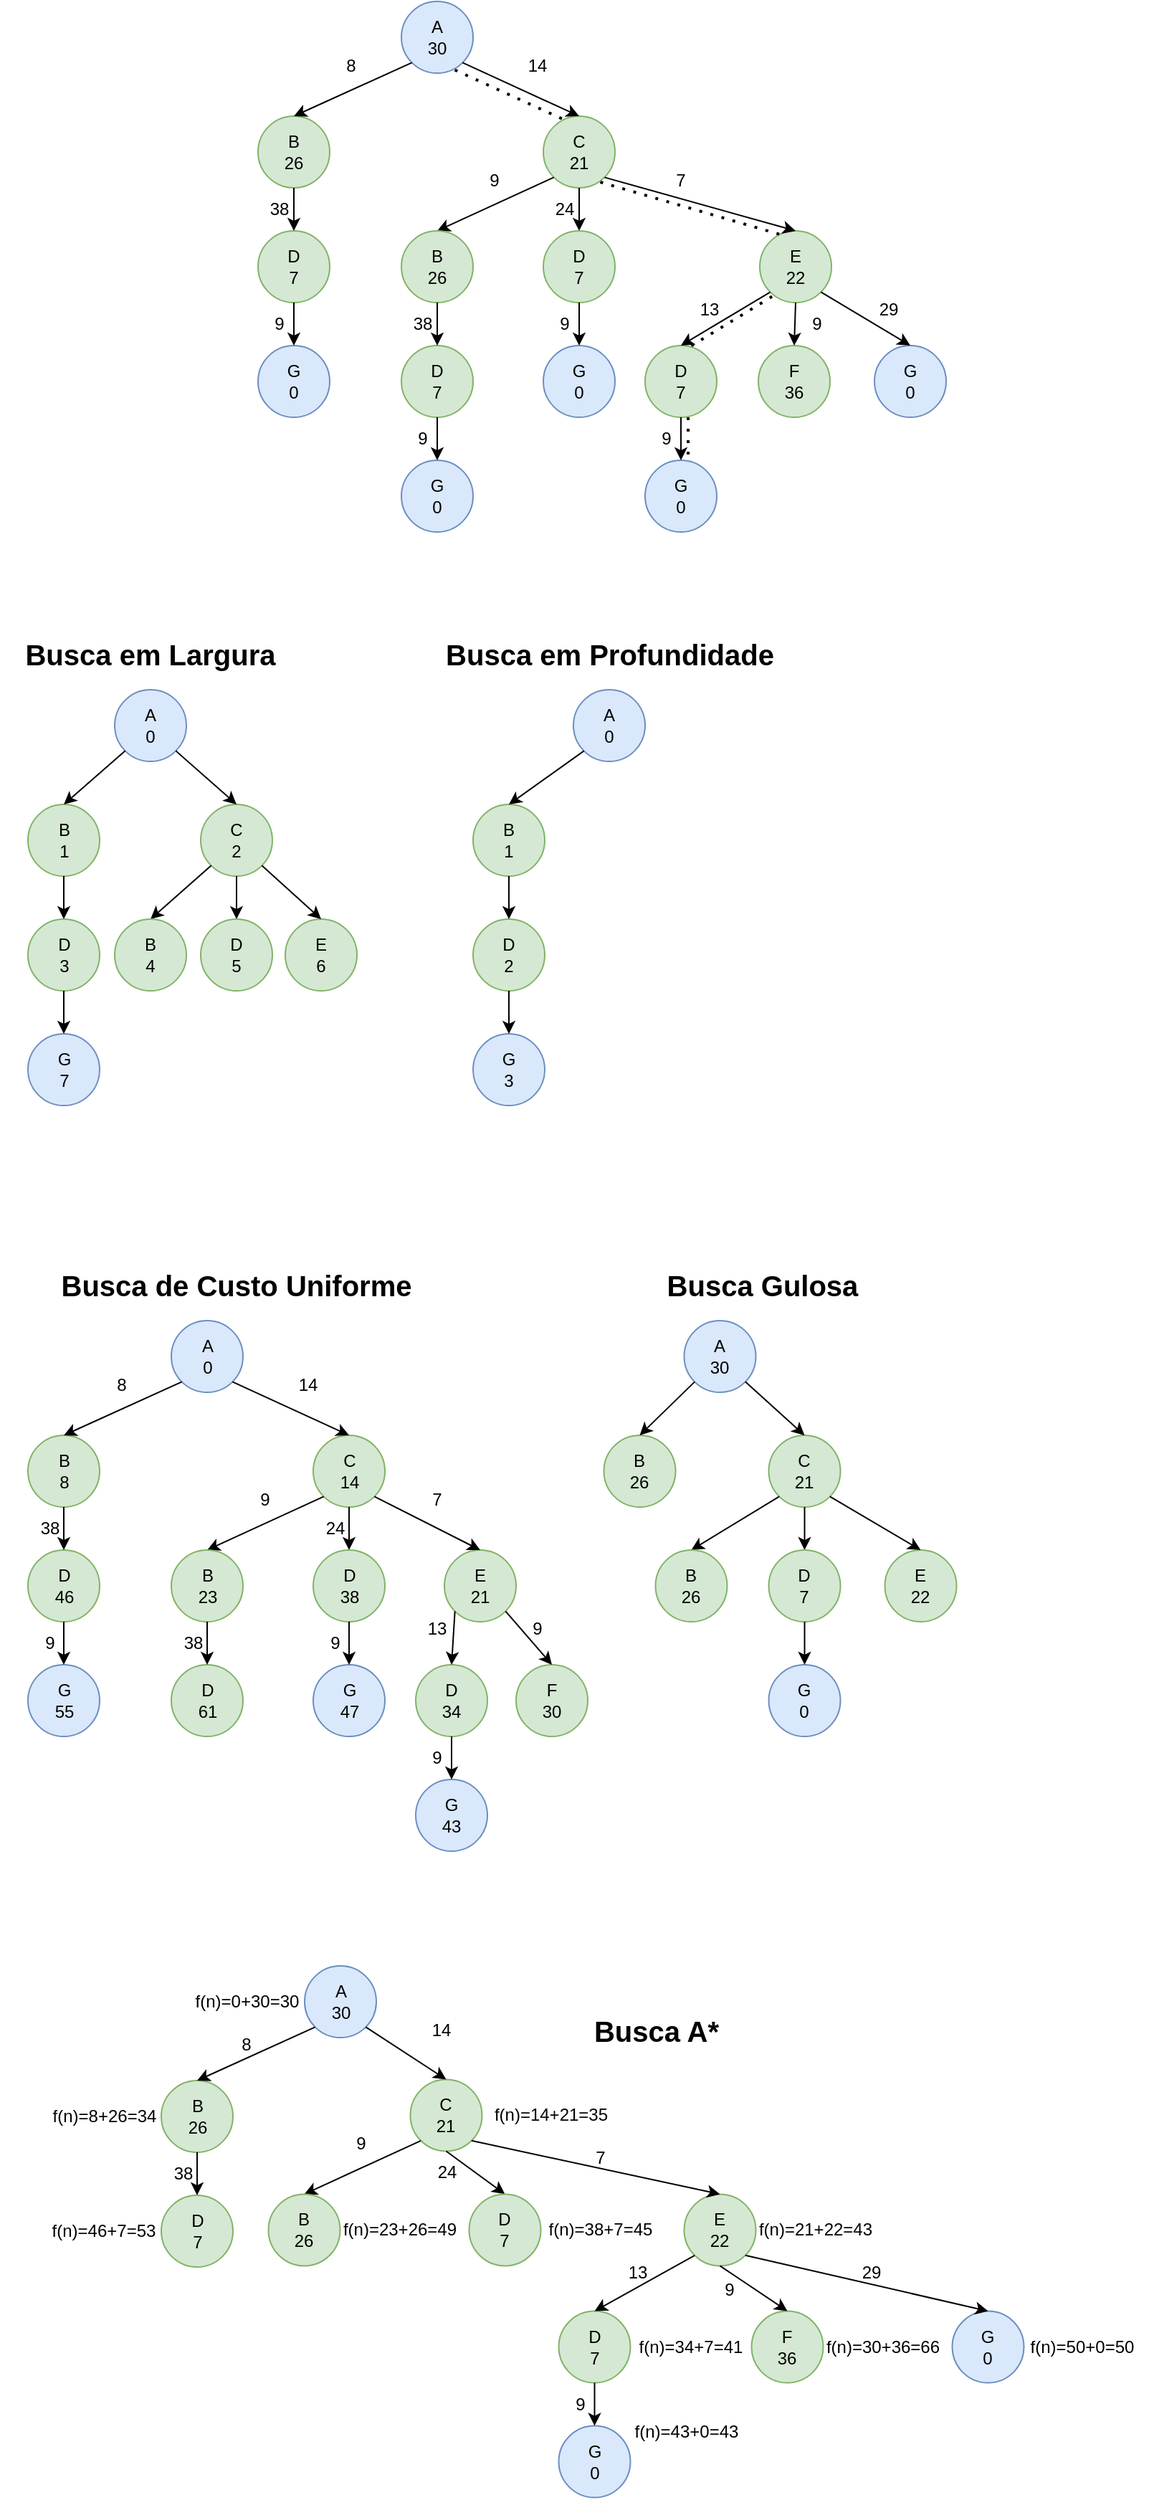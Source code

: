 <mxfile version="20.5.1" type="device"><diagram id="sVC5boEuWnHhAzm6G77p" name="Página-1"><mxGraphModel dx="1185" dy="588" grid="1" gridSize="10" guides="1" tooltips="1" connect="1" arrows="1" fold="1" page="1" pageScale="1" pageWidth="827" pageHeight="1169" math="0" shadow="0"><root><mxCell id="0"/><mxCell id="1" parent="0"/><mxCell id="6ILcz_dB1D07JWxnfTKn-3" value="D&lt;br&gt;7" style="ellipse;whiteSpace=wrap;html=1;aspect=fixed;fillColor=#d5e8d4;strokeColor=#82b366;" vertex="1" parent="1"><mxGeometry x="460" y="320" width="50" height="50" as="geometry"/></mxCell><mxCell id="F0cA1N7SRvXqCzVZpDIm-1" value="A&lt;br&gt;30" style="ellipse;whiteSpace=wrap;html=1;aspect=fixed;fillColor=#dae8fc;strokeColor=#6c8ebf;" parent="1" vertex="1"><mxGeometry x="290" y="80" width="50" height="50" as="geometry"/></mxCell><mxCell id="F0cA1N7SRvXqCzVZpDIm-2" value="B&lt;br&gt;26" style="ellipse;whiteSpace=wrap;html=1;aspect=fixed;fillColor=#d5e8d4;strokeColor=#82b366;" parent="1" vertex="1"><mxGeometry x="190" y="160" width="50" height="50" as="geometry"/></mxCell><mxCell id="F0cA1N7SRvXqCzVZpDIm-3" value="C&lt;br&gt;21" style="ellipse;whiteSpace=wrap;html=1;aspect=fixed;fillColor=#d5e8d4;strokeColor=#82b366;" parent="1" vertex="1"><mxGeometry x="389" y="160" width="50" height="50" as="geometry"/></mxCell><mxCell id="F0cA1N7SRvXqCzVZpDIm-4" value="D&lt;br&gt;7" style="ellipse;whiteSpace=wrap;html=1;aspect=fixed;fillColor=#d5e8d4;strokeColor=#82b366;" parent="1" vertex="1"><mxGeometry x="190" y="240" width="50" height="50" as="geometry"/></mxCell><mxCell id="F0cA1N7SRvXqCzVZpDIm-5" value="E&lt;br&gt;22" style="ellipse;whiteSpace=wrap;html=1;aspect=fixed;fillColor=#d5e8d4;strokeColor=#82b366;" parent="1" vertex="1"><mxGeometry x="540" y="240" width="50" height="50" as="geometry"/></mxCell><mxCell id="F0cA1N7SRvXqCzVZpDIm-7" value="G&lt;br&gt;0" style="ellipse;whiteSpace=wrap;html=1;aspect=fixed;fillColor=#dae8fc;strokeColor=#6c8ebf;" parent="1" vertex="1"><mxGeometry x="190" y="320" width="50" height="50" as="geometry"/></mxCell><mxCell id="F0cA1N7SRvXqCzVZpDIm-18" value="" style="endArrow=classic;html=1;rounded=0;exitX=0;exitY=1;exitDx=0;exitDy=0;entryX=0.5;entryY=0;entryDx=0;entryDy=0;" parent="1" source="F0cA1N7SRvXqCzVZpDIm-1" target="F0cA1N7SRvXqCzVZpDIm-2" edge="1"><mxGeometry width="50" height="50" relative="1" as="geometry"><mxPoint x="420" y="190" as="sourcePoint"/><mxPoint x="470" y="140" as="targetPoint"/></mxGeometry></mxCell><mxCell id="F0cA1N7SRvXqCzVZpDIm-19" value="" style="endArrow=classic;html=1;rounded=0;exitX=0.5;exitY=1;exitDx=0;exitDy=0;entryX=0.5;entryY=0;entryDx=0;entryDy=0;" parent="1" source="F0cA1N7SRvXqCzVZpDIm-2" target="F0cA1N7SRvXqCzVZpDIm-4" edge="1"><mxGeometry width="50" height="50" relative="1" as="geometry"><mxPoint x="307.322" y="132.678" as="sourcePoint"/><mxPoint x="225" y="170" as="targetPoint"/></mxGeometry></mxCell><mxCell id="F0cA1N7SRvXqCzVZpDIm-20" value="" style="endArrow=classic;html=1;rounded=0;exitX=0.5;exitY=1;exitDx=0;exitDy=0;entryX=0.5;entryY=0;entryDx=0;entryDy=0;" parent="1" source="F0cA1N7SRvXqCzVZpDIm-4" target="F0cA1N7SRvXqCzVZpDIm-7" edge="1"><mxGeometry width="50" height="50" relative="1" as="geometry"><mxPoint x="317.322" y="142.678" as="sourcePoint"/><mxPoint x="235" y="180" as="targetPoint"/></mxGeometry></mxCell><mxCell id="F0cA1N7SRvXqCzVZpDIm-21" value="" style="endArrow=classic;html=1;rounded=0;exitX=1;exitY=1;exitDx=0;exitDy=0;entryX=0.5;entryY=0;entryDx=0;entryDy=0;" parent="1" source="F0cA1N7SRvXqCzVZpDIm-1" target="F0cA1N7SRvXqCzVZpDIm-3" edge="1"><mxGeometry width="50" height="50" relative="1" as="geometry"><mxPoint x="327.322" y="152.678" as="sourcePoint"/><mxPoint x="245" y="190" as="targetPoint"/></mxGeometry></mxCell><mxCell id="F0cA1N7SRvXqCzVZpDIm-22" value="" style="endArrow=classic;html=1;rounded=0;exitX=0;exitY=1;exitDx=0;exitDy=0;entryX=0.5;entryY=0;entryDx=0;entryDy=0;" parent="1" source="F0cA1N7SRvXqCzVZpDIm-3" target="F0cA1N7SRvXqCzVZpDIm-35" edge="1"><mxGeometry width="50" height="50" relative="1" as="geometry"><mxPoint x="337.322" y="162.678" as="sourcePoint"/><mxPoint x="310" y="200" as="targetPoint"/></mxGeometry></mxCell><mxCell id="F0cA1N7SRvXqCzVZpDIm-23" value="" style="endArrow=classic;html=1;rounded=0;exitX=1;exitY=1;exitDx=0;exitDy=0;entryX=0.5;entryY=0;entryDx=0;entryDy=0;" parent="1" source="F0cA1N7SRvXqCzVZpDIm-3" target="F0cA1N7SRvXqCzVZpDIm-5" edge="1"><mxGeometry width="50" height="50" relative="1" as="geometry"><mxPoint x="347.322" y="172.678" as="sourcePoint"/><mxPoint x="265" y="210" as="targetPoint"/></mxGeometry></mxCell><mxCell id="F0cA1N7SRvXqCzVZpDIm-24" value="" style="endArrow=classic;html=1;rounded=0;exitX=0.5;exitY=1;exitDx=0;exitDy=0;entryX=0.5;entryY=0;entryDx=0;entryDy=0;" parent="1" source="F0cA1N7SRvXqCzVZpDIm-3" target="F0cA1N7SRvXqCzVZpDIm-51" edge="1"><mxGeometry width="50" height="50" relative="1" as="geometry"><mxPoint x="357.322" y="182.678" as="sourcePoint"/><mxPoint x="450" y="240" as="targetPoint"/></mxGeometry></mxCell><mxCell id="F0cA1N7SRvXqCzVZpDIm-30" value="8" style="text;html=1;strokeColor=none;fillColor=none;align=center;verticalAlign=middle;whiteSpace=wrap;rounded=0;" parent="1" vertex="1"><mxGeometry x="240" y="110" width="30" height="30" as="geometry"/></mxCell><mxCell id="F0cA1N7SRvXqCzVZpDIm-32" value="14" style="text;html=1;strokeColor=none;fillColor=none;align=center;verticalAlign=middle;whiteSpace=wrap;rounded=0;" parent="1" vertex="1"><mxGeometry x="370" y="110" width="30" height="30" as="geometry"/></mxCell><mxCell id="F0cA1N7SRvXqCzVZpDIm-33" value="38" style="text;html=1;strokeColor=none;fillColor=none;align=center;verticalAlign=middle;whiteSpace=wrap;rounded=0;" parent="1" vertex="1"><mxGeometry x="190" y="210" width="30" height="30" as="geometry"/></mxCell><mxCell id="F0cA1N7SRvXqCzVZpDIm-34" value="9" style="text;html=1;strokeColor=none;fillColor=none;align=center;verticalAlign=middle;whiteSpace=wrap;rounded=0;" parent="1" vertex="1"><mxGeometry x="190" y="290" width="30" height="30" as="geometry"/></mxCell><mxCell id="F0cA1N7SRvXqCzVZpDIm-35" value="B&lt;br&gt;26" style="ellipse;whiteSpace=wrap;html=1;aspect=fixed;fillColor=#d5e8d4;strokeColor=#82b366;" parent="1" vertex="1"><mxGeometry x="290" y="240" width="50" height="50" as="geometry"/></mxCell><mxCell id="F0cA1N7SRvXqCzVZpDIm-36" value="D&lt;br&gt;7" style="ellipse;whiteSpace=wrap;html=1;aspect=fixed;fillColor=#d5e8d4;strokeColor=#82b366;" parent="1" vertex="1"><mxGeometry x="290" y="320" width="50" height="50" as="geometry"/></mxCell><mxCell id="F0cA1N7SRvXqCzVZpDIm-37" value="G&lt;br&gt;0" style="ellipse;whiteSpace=wrap;html=1;aspect=fixed;fillColor=#dae8fc;strokeColor=#6c8ebf;" parent="1" vertex="1"><mxGeometry x="290" y="400" width="50" height="50" as="geometry"/></mxCell><mxCell id="F0cA1N7SRvXqCzVZpDIm-38" value="" style="endArrow=classic;html=1;rounded=0;exitX=0.5;exitY=1;exitDx=0;exitDy=0;entryX=0.5;entryY=0;entryDx=0;entryDy=0;" parent="1" source="F0cA1N7SRvXqCzVZpDIm-35" target="F0cA1N7SRvXqCzVZpDIm-36" edge="1"><mxGeometry width="50" height="50" relative="1" as="geometry"><mxPoint x="407.322" y="212.678" as="sourcePoint"/><mxPoint x="325" y="250" as="targetPoint"/></mxGeometry></mxCell><mxCell id="F0cA1N7SRvXqCzVZpDIm-39" value="" style="endArrow=classic;html=1;rounded=0;exitX=0.5;exitY=1;exitDx=0;exitDy=0;entryX=0.5;entryY=0;entryDx=0;entryDy=0;" parent="1" source="F0cA1N7SRvXqCzVZpDIm-36" target="F0cA1N7SRvXqCzVZpDIm-37" edge="1"><mxGeometry width="50" height="50" relative="1" as="geometry"><mxPoint x="417.322" y="222.678" as="sourcePoint"/><mxPoint x="335" y="260" as="targetPoint"/></mxGeometry></mxCell><mxCell id="F0cA1N7SRvXqCzVZpDIm-40" value="38" style="text;html=1;strokeColor=none;fillColor=none;align=center;verticalAlign=middle;whiteSpace=wrap;rounded=0;" parent="1" vertex="1"><mxGeometry x="290" y="290" width="30" height="30" as="geometry"/></mxCell><mxCell id="F0cA1N7SRvXqCzVZpDIm-41" value="9" style="text;html=1;strokeColor=none;fillColor=none;align=center;verticalAlign=middle;whiteSpace=wrap;rounded=0;" parent="1" vertex="1"><mxGeometry x="290" y="370" width="30" height="30" as="geometry"/></mxCell><mxCell id="F0cA1N7SRvXqCzVZpDIm-51" value="D&lt;br&gt;7" style="ellipse;whiteSpace=wrap;html=1;aspect=fixed;fillColor=#d5e8d4;strokeColor=#82b366;" parent="1" vertex="1"><mxGeometry x="389" y="240" width="50" height="50" as="geometry"/></mxCell><mxCell id="F0cA1N7SRvXqCzVZpDIm-52" value="G&lt;br&gt;0" style="ellipse;whiteSpace=wrap;html=1;aspect=fixed;fillColor=#dae8fc;strokeColor=#6c8ebf;" parent="1" vertex="1"><mxGeometry x="389" y="320" width="50" height="50" as="geometry"/></mxCell><mxCell id="F0cA1N7SRvXqCzVZpDIm-53" value="" style="endArrow=classic;html=1;rounded=0;exitX=0.5;exitY=1;exitDx=0;exitDy=0;entryX=0.5;entryY=0;entryDx=0;entryDy=0;" parent="1" source="F0cA1N7SRvXqCzVZpDIm-51" target="F0cA1N7SRvXqCzVZpDIm-52" edge="1"><mxGeometry width="50" height="50" relative="1" as="geometry"><mxPoint x="516.322" y="142.678" as="sourcePoint"/><mxPoint x="434" y="180" as="targetPoint"/></mxGeometry></mxCell><mxCell id="F0cA1N7SRvXqCzVZpDIm-54" value="9" style="text;html=1;strokeColor=none;fillColor=none;align=center;verticalAlign=middle;whiteSpace=wrap;rounded=0;" parent="1" vertex="1"><mxGeometry x="389" y="290" width="30" height="30" as="geometry"/></mxCell><mxCell id="F0cA1N7SRvXqCzVZpDIm-55" value="9" style="text;html=1;strokeColor=none;fillColor=none;align=center;verticalAlign=middle;whiteSpace=wrap;rounded=0;" parent="1" vertex="1"><mxGeometry x="340" y="190" width="30" height="30" as="geometry"/></mxCell><mxCell id="F0cA1N7SRvXqCzVZpDIm-56" value="24" style="text;html=1;strokeColor=none;fillColor=none;align=center;verticalAlign=middle;whiteSpace=wrap;rounded=0;" parent="1" vertex="1"><mxGeometry x="389" y="210" width="30" height="30" as="geometry"/></mxCell><mxCell id="F0cA1N7SRvXqCzVZpDIm-57" value="7" style="text;html=1;strokeColor=none;fillColor=none;align=center;verticalAlign=middle;whiteSpace=wrap;rounded=0;" parent="1" vertex="1"><mxGeometry x="470" y="190" width="30" height="30" as="geometry"/></mxCell><mxCell id="F0cA1N7SRvXqCzVZpDIm-63" value="F&lt;br&gt;36" style="ellipse;whiteSpace=wrap;html=1;aspect=fixed;fillColor=#d5e8d4;strokeColor=#82b366;" parent="1" vertex="1"><mxGeometry x="539" y="320" width="50" height="50" as="geometry"/></mxCell><mxCell id="F0cA1N7SRvXqCzVZpDIm-64" value="G&lt;br&gt;0" style="ellipse;whiteSpace=wrap;html=1;aspect=fixed;fillColor=#dae8fc;strokeColor=#6c8ebf;" parent="1" vertex="1"><mxGeometry x="620" y="320" width="50" height="50" as="geometry"/></mxCell><mxCell id="F0cA1N7SRvXqCzVZpDIm-67" value="" style="endArrow=none;dashed=1;html=1;dashPattern=1 3;strokeWidth=2;rounded=0;exitX=0.746;exitY=0.956;exitDx=0;exitDy=0;exitPerimeter=0;entryX=0.283;entryY=0.046;entryDx=0;entryDy=0;entryPerimeter=0;" parent="1" source="F0cA1N7SRvXqCzVZpDIm-1" target="F0cA1N7SRvXqCzVZpDIm-3" edge="1"><mxGeometry width="50" height="50" relative="1" as="geometry"><mxPoint x="500" y="270" as="sourcePoint"/><mxPoint x="550" y="220" as="targetPoint"/></mxGeometry></mxCell><mxCell id="F0cA1N7SRvXqCzVZpDIm-71" value="A&lt;br&gt;0" style="ellipse;whiteSpace=wrap;html=1;aspect=fixed;fillColor=#dae8fc;strokeColor=#6c8ebf;" parent="1" vertex="1"><mxGeometry x="90" y="560" width="50" height="50" as="geometry"/></mxCell><mxCell id="F0cA1N7SRvXqCzVZpDIm-72" value="B&lt;br&gt;1" style="ellipse;whiteSpace=wrap;html=1;aspect=fixed;fillColor=#d5e8d4;strokeColor=#82b366;" parent="1" vertex="1"><mxGeometry x="29.5" y="640" width="50" height="50" as="geometry"/></mxCell><mxCell id="F0cA1N7SRvXqCzVZpDIm-73" value="C&lt;br&gt;2" style="ellipse;whiteSpace=wrap;html=1;aspect=fixed;fillColor=#d5e8d4;strokeColor=#82b366;" parent="1" vertex="1"><mxGeometry x="150" y="640" width="50" height="50" as="geometry"/></mxCell><mxCell id="F0cA1N7SRvXqCzVZpDIm-74" value="D&lt;br&gt;3" style="ellipse;whiteSpace=wrap;html=1;aspect=fixed;fillColor=#d5e8d4;strokeColor=#82b366;" parent="1" vertex="1"><mxGeometry x="29.5" y="720" width="50" height="50" as="geometry"/></mxCell><mxCell id="F0cA1N7SRvXqCzVZpDIm-75" value="E&lt;br&gt;6" style="ellipse;whiteSpace=wrap;html=1;aspect=fixed;fillColor=#d5e8d4;strokeColor=#82b366;" parent="1" vertex="1"><mxGeometry x="209" y="720" width="50" height="50" as="geometry"/></mxCell><mxCell id="F0cA1N7SRvXqCzVZpDIm-76" value="G&lt;br&gt;7" style="ellipse;whiteSpace=wrap;html=1;aspect=fixed;fillColor=#dae8fc;strokeColor=#6c8ebf;" parent="1" vertex="1"><mxGeometry x="29.5" y="800" width="50" height="50" as="geometry"/></mxCell><mxCell id="F0cA1N7SRvXqCzVZpDIm-77" value="" style="endArrow=classic;html=1;rounded=0;exitX=0;exitY=1;exitDx=0;exitDy=0;entryX=0.5;entryY=0;entryDx=0;entryDy=0;" parent="1" source="F0cA1N7SRvXqCzVZpDIm-71" target="F0cA1N7SRvXqCzVZpDIm-72" edge="1"><mxGeometry width="50" height="50" relative="1" as="geometry"><mxPoint x="259.5" y="670" as="sourcePoint"/><mxPoint x="309.5" y="620" as="targetPoint"/></mxGeometry></mxCell><mxCell id="F0cA1N7SRvXqCzVZpDIm-78" value="" style="endArrow=classic;html=1;rounded=0;exitX=0.5;exitY=1;exitDx=0;exitDy=0;entryX=0.5;entryY=0;entryDx=0;entryDy=0;" parent="1" source="F0cA1N7SRvXqCzVZpDIm-72" target="F0cA1N7SRvXqCzVZpDIm-74" edge="1"><mxGeometry width="50" height="50" relative="1" as="geometry"><mxPoint x="146.822" y="612.678" as="sourcePoint"/><mxPoint x="64.5" y="650" as="targetPoint"/></mxGeometry></mxCell><mxCell id="F0cA1N7SRvXqCzVZpDIm-79" value="" style="endArrow=classic;html=1;rounded=0;exitX=0.5;exitY=1;exitDx=0;exitDy=0;entryX=0.5;entryY=0;entryDx=0;entryDy=0;" parent="1" source="F0cA1N7SRvXqCzVZpDIm-74" target="F0cA1N7SRvXqCzVZpDIm-76" edge="1"><mxGeometry width="50" height="50" relative="1" as="geometry"><mxPoint x="156.822" y="622.678" as="sourcePoint"/><mxPoint x="74.5" y="660" as="targetPoint"/></mxGeometry></mxCell><mxCell id="F0cA1N7SRvXqCzVZpDIm-80" value="" style="endArrow=classic;html=1;rounded=0;exitX=1;exitY=1;exitDx=0;exitDy=0;entryX=0.5;entryY=0;entryDx=0;entryDy=0;" parent="1" source="F0cA1N7SRvXqCzVZpDIm-71" target="F0cA1N7SRvXqCzVZpDIm-73" edge="1"><mxGeometry width="50" height="50" relative="1" as="geometry"><mxPoint x="166.822" y="632.678" as="sourcePoint"/><mxPoint x="84.5" y="670" as="targetPoint"/></mxGeometry></mxCell><mxCell id="F0cA1N7SRvXqCzVZpDIm-81" value="" style="endArrow=classic;html=1;rounded=0;exitX=0;exitY=1;exitDx=0;exitDy=0;entryX=0.5;entryY=0;entryDx=0;entryDy=0;" parent="1" source="F0cA1N7SRvXqCzVZpDIm-73" target="F0cA1N7SRvXqCzVZpDIm-88" edge="1"><mxGeometry width="50" height="50" relative="1" as="geometry"><mxPoint x="137.322" y="642.678" as="sourcePoint"/><mxPoint x="110" y="680" as="targetPoint"/></mxGeometry></mxCell><mxCell id="F0cA1N7SRvXqCzVZpDIm-82" value="" style="endArrow=classic;html=1;rounded=0;exitX=1;exitY=1;exitDx=0;exitDy=0;entryX=0.5;entryY=0;entryDx=0;entryDy=0;" parent="1" source="F0cA1N7SRvXqCzVZpDIm-73" target="F0cA1N7SRvXqCzVZpDIm-75" edge="1"><mxGeometry width="50" height="50" relative="1" as="geometry"><mxPoint x="147.322" y="652.678" as="sourcePoint"/><mxPoint x="65" y="690" as="targetPoint"/></mxGeometry></mxCell><mxCell id="F0cA1N7SRvXqCzVZpDIm-83" value="" style="endArrow=classic;html=1;rounded=0;exitX=0.5;exitY=1;exitDx=0;exitDy=0;entryX=0.5;entryY=0;entryDx=0;entryDy=0;" parent="1" source="F0cA1N7SRvXqCzVZpDIm-73" target="F0cA1N7SRvXqCzVZpDIm-95" edge="1"><mxGeometry width="50" height="50" relative="1" as="geometry"><mxPoint x="157.322" y="662.678" as="sourcePoint"/><mxPoint x="250" y="720" as="targetPoint"/></mxGeometry></mxCell><mxCell id="F0cA1N7SRvXqCzVZpDIm-88" value="B&lt;br&gt;4" style="ellipse;whiteSpace=wrap;html=1;aspect=fixed;fillColor=#d5e8d4;strokeColor=#82b366;" parent="1" vertex="1"><mxGeometry x="90" y="720" width="50" height="50" as="geometry"/></mxCell><mxCell id="F0cA1N7SRvXqCzVZpDIm-95" value="D&lt;br&gt;5" style="ellipse;whiteSpace=wrap;html=1;aspect=fixed;fillColor=#d5e8d4;strokeColor=#82b366;" parent="1" vertex="1"><mxGeometry x="150" y="720" width="50" height="50" as="geometry"/></mxCell><mxCell id="F0cA1N7SRvXqCzVZpDIm-116" value="&lt;font style=&quot;font-size: 20px;&quot;&gt;&lt;b&gt;Busca em Largura&lt;/b&gt;&lt;/font&gt;" style="text;html=1;strokeColor=none;fillColor=none;align=center;verticalAlign=middle;whiteSpace=wrap;rounded=0;" parent="1" vertex="1"><mxGeometry x="10" y="520" width="210" height="30" as="geometry"/></mxCell><mxCell id="F0cA1N7SRvXqCzVZpDIm-117" value="A&lt;br&gt;0" style="ellipse;whiteSpace=wrap;html=1;aspect=fixed;fillColor=#dae8fc;strokeColor=#6c8ebf;" parent="1" vertex="1"><mxGeometry x="410" y="560" width="50" height="50" as="geometry"/></mxCell><mxCell id="F0cA1N7SRvXqCzVZpDIm-118" value="B&lt;br&gt;1" style="ellipse;whiteSpace=wrap;html=1;aspect=fixed;fillColor=#d5e8d4;strokeColor=#82b366;" parent="1" vertex="1"><mxGeometry x="340" y="640" width="50" height="50" as="geometry"/></mxCell><mxCell id="F0cA1N7SRvXqCzVZpDIm-120" value="D&lt;br&gt;2" style="ellipse;whiteSpace=wrap;html=1;aspect=fixed;fillColor=#d5e8d4;strokeColor=#82b366;" parent="1" vertex="1"><mxGeometry x="340" y="720" width="50" height="50" as="geometry"/></mxCell><mxCell id="F0cA1N7SRvXqCzVZpDIm-122" value="G&lt;br&gt;3" style="ellipse;whiteSpace=wrap;html=1;aspect=fixed;fillColor=#dae8fc;strokeColor=#6c8ebf;" parent="1" vertex="1"><mxGeometry x="340" y="800" width="50" height="50" as="geometry"/></mxCell><mxCell id="F0cA1N7SRvXqCzVZpDIm-123" value="" style="endArrow=classic;html=1;rounded=0;exitX=0;exitY=1;exitDx=0;exitDy=0;entryX=0.5;entryY=0;entryDx=0;entryDy=0;" parent="1" source="F0cA1N7SRvXqCzVZpDIm-117" target="F0cA1N7SRvXqCzVZpDIm-118" edge="1"><mxGeometry width="50" height="50" relative="1" as="geometry"><mxPoint x="570" y="670" as="sourcePoint"/><mxPoint x="620" y="620" as="targetPoint"/></mxGeometry></mxCell><mxCell id="F0cA1N7SRvXqCzVZpDIm-124" value="" style="endArrow=classic;html=1;rounded=0;exitX=0.5;exitY=1;exitDx=0;exitDy=0;entryX=0.5;entryY=0;entryDx=0;entryDy=0;" parent="1" source="F0cA1N7SRvXqCzVZpDIm-118" target="F0cA1N7SRvXqCzVZpDIm-120" edge="1"><mxGeometry width="50" height="50" relative="1" as="geometry"><mxPoint x="457.322" y="612.678" as="sourcePoint"/><mxPoint x="375" y="650" as="targetPoint"/></mxGeometry></mxCell><mxCell id="F0cA1N7SRvXqCzVZpDIm-125" value="" style="endArrow=classic;html=1;rounded=0;exitX=0.5;exitY=1;exitDx=0;exitDy=0;entryX=0.5;entryY=0;entryDx=0;entryDy=0;" parent="1" source="F0cA1N7SRvXqCzVZpDIm-120" target="F0cA1N7SRvXqCzVZpDIm-122" edge="1"><mxGeometry width="50" height="50" relative="1" as="geometry"><mxPoint x="467.322" y="622.678" as="sourcePoint"/><mxPoint x="385" y="660" as="targetPoint"/></mxGeometry></mxCell><mxCell id="F0cA1N7SRvXqCzVZpDIm-157" value="&lt;font style=&quot;font-size: 20px;&quot;&gt;&lt;b&gt;Busca em Profundidade&lt;/b&gt;&lt;/font&gt;" style="text;html=1;strokeColor=none;fillColor=none;align=center;verticalAlign=middle;whiteSpace=wrap;rounded=0;" parent="1" vertex="1"><mxGeometry x="314.5" y="520" width="241" height="30" as="geometry"/></mxCell><mxCell id="F0cA1N7SRvXqCzVZpDIm-158" value="A&lt;br&gt;0" style="ellipse;whiteSpace=wrap;html=1;aspect=fixed;fillColor=#dae8fc;strokeColor=#6c8ebf;" parent="1" vertex="1"><mxGeometry x="129.5" y="1000" width="50" height="50" as="geometry"/></mxCell><mxCell id="F0cA1N7SRvXqCzVZpDIm-159" value="B&lt;br&gt;8" style="ellipse;whiteSpace=wrap;html=1;aspect=fixed;fillColor=#d5e8d4;strokeColor=#82b366;" parent="1" vertex="1"><mxGeometry x="29.5" y="1080" width="50" height="50" as="geometry"/></mxCell><mxCell id="F0cA1N7SRvXqCzVZpDIm-160" value="C&lt;br&gt;14" style="ellipse;whiteSpace=wrap;html=1;aspect=fixed;fillColor=#d5e8d4;strokeColor=#82b366;" parent="1" vertex="1"><mxGeometry x="228.5" y="1080" width="50" height="50" as="geometry"/></mxCell><mxCell id="F0cA1N7SRvXqCzVZpDIm-161" value="D&lt;br&gt;46" style="ellipse;whiteSpace=wrap;html=1;aspect=fixed;fillColor=#d5e8d4;strokeColor=#82b366;" parent="1" vertex="1"><mxGeometry x="29.5" y="1160" width="50" height="50" as="geometry"/></mxCell><mxCell id="F0cA1N7SRvXqCzVZpDIm-162" value="E&lt;br&gt;21" style="ellipse;whiteSpace=wrap;html=1;aspect=fixed;fillColor=#d5e8d4;strokeColor=#82b366;" parent="1" vertex="1"><mxGeometry x="320" y="1160" width="50" height="50" as="geometry"/></mxCell><mxCell id="F0cA1N7SRvXqCzVZpDIm-163" value="G&lt;br&gt;55" style="ellipse;whiteSpace=wrap;html=1;aspect=fixed;fillColor=#dae8fc;strokeColor=#6c8ebf;" parent="1" vertex="1"><mxGeometry x="29.5" y="1240" width="50" height="50" as="geometry"/></mxCell><mxCell id="F0cA1N7SRvXqCzVZpDIm-164" value="" style="endArrow=classic;html=1;rounded=0;exitX=0;exitY=1;exitDx=0;exitDy=0;entryX=0.5;entryY=0;entryDx=0;entryDy=0;" parent="1" source="F0cA1N7SRvXqCzVZpDIm-158" target="F0cA1N7SRvXqCzVZpDIm-159" edge="1"><mxGeometry width="50" height="50" relative="1" as="geometry"><mxPoint x="259.5" y="1110" as="sourcePoint"/><mxPoint x="309.5" y="1060" as="targetPoint"/></mxGeometry></mxCell><mxCell id="F0cA1N7SRvXqCzVZpDIm-165" value="" style="endArrow=classic;html=1;rounded=0;exitX=0.5;exitY=1;exitDx=0;exitDy=0;entryX=0.5;entryY=0;entryDx=0;entryDy=0;" parent="1" source="F0cA1N7SRvXqCzVZpDIm-159" target="F0cA1N7SRvXqCzVZpDIm-161" edge="1"><mxGeometry width="50" height="50" relative="1" as="geometry"><mxPoint x="146.822" y="1052.678" as="sourcePoint"/><mxPoint x="64.5" y="1090" as="targetPoint"/></mxGeometry></mxCell><mxCell id="F0cA1N7SRvXqCzVZpDIm-166" value="" style="endArrow=classic;html=1;rounded=0;exitX=0.5;exitY=1;exitDx=0;exitDy=0;entryX=0.5;entryY=0;entryDx=0;entryDy=0;" parent="1" source="F0cA1N7SRvXqCzVZpDIm-161" target="F0cA1N7SRvXqCzVZpDIm-163" edge="1"><mxGeometry width="50" height="50" relative="1" as="geometry"><mxPoint x="156.822" y="1062.678" as="sourcePoint"/><mxPoint x="74.5" y="1100" as="targetPoint"/></mxGeometry></mxCell><mxCell id="F0cA1N7SRvXqCzVZpDIm-167" value="" style="endArrow=classic;html=1;rounded=0;exitX=1;exitY=1;exitDx=0;exitDy=0;entryX=0.5;entryY=0;entryDx=0;entryDy=0;" parent="1" source="F0cA1N7SRvXqCzVZpDIm-158" target="F0cA1N7SRvXqCzVZpDIm-160" edge="1"><mxGeometry width="50" height="50" relative="1" as="geometry"><mxPoint x="166.822" y="1072.678" as="sourcePoint"/><mxPoint x="84.5" y="1110" as="targetPoint"/></mxGeometry></mxCell><mxCell id="F0cA1N7SRvXqCzVZpDIm-168" value="" style="endArrow=classic;html=1;rounded=0;exitX=0;exitY=1;exitDx=0;exitDy=0;entryX=0.5;entryY=0;entryDx=0;entryDy=0;" parent="1" source="F0cA1N7SRvXqCzVZpDIm-160" target="F0cA1N7SRvXqCzVZpDIm-175" edge="1"><mxGeometry width="50" height="50" relative="1" as="geometry"><mxPoint x="176.822" y="1082.678" as="sourcePoint"/><mxPoint x="149.5" y="1120" as="targetPoint"/></mxGeometry></mxCell><mxCell id="F0cA1N7SRvXqCzVZpDIm-169" value="" style="endArrow=classic;html=1;rounded=0;exitX=1;exitY=1;exitDx=0;exitDy=0;entryX=0.5;entryY=0;entryDx=0;entryDy=0;" parent="1" source="F0cA1N7SRvXqCzVZpDIm-160" target="F0cA1N7SRvXqCzVZpDIm-162" edge="1"><mxGeometry width="50" height="50" relative="1" as="geometry"><mxPoint x="186.822" y="1092.678" as="sourcePoint"/><mxPoint x="104.5" y="1130" as="targetPoint"/></mxGeometry></mxCell><mxCell id="F0cA1N7SRvXqCzVZpDIm-170" value="" style="endArrow=classic;html=1;rounded=0;exitX=0.5;exitY=1;exitDx=0;exitDy=0;entryX=0.5;entryY=0;entryDx=0;entryDy=0;" parent="1" source="F0cA1N7SRvXqCzVZpDIm-160" target="F0cA1N7SRvXqCzVZpDIm-182" edge="1"><mxGeometry width="50" height="50" relative="1" as="geometry"><mxPoint x="196.822" y="1102.678" as="sourcePoint"/><mxPoint x="289.5" y="1160" as="targetPoint"/></mxGeometry></mxCell><mxCell id="F0cA1N7SRvXqCzVZpDIm-171" value="8" style="text;html=1;strokeColor=none;fillColor=none;align=center;verticalAlign=middle;whiteSpace=wrap;rounded=0;" parent="1" vertex="1"><mxGeometry x="79.5" y="1030" width="30" height="30" as="geometry"/></mxCell><mxCell id="F0cA1N7SRvXqCzVZpDIm-172" value="14" style="text;html=1;strokeColor=none;fillColor=none;align=center;verticalAlign=middle;whiteSpace=wrap;rounded=0;" parent="1" vertex="1"><mxGeometry x="209.5" y="1030" width="30" height="30" as="geometry"/></mxCell><mxCell id="F0cA1N7SRvXqCzVZpDIm-173" value="38" style="text;html=1;strokeColor=none;fillColor=none;align=center;verticalAlign=middle;whiteSpace=wrap;rounded=0;" parent="1" vertex="1"><mxGeometry x="29.5" y="1130" width="30" height="30" as="geometry"/></mxCell><mxCell id="F0cA1N7SRvXqCzVZpDIm-174" value="9" style="text;html=1;strokeColor=none;fillColor=none;align=center;verticalAlign=middle;whiteSpace=wrap;rounded=0;" parent="1" vertex="1"><mxGeometry x="29.5" y="1210" width="30" height="30" as="geometry"/></mxCell><mxCell id="F0cA1N7SRvXqCzVZpDIm-175" value="B&lt;br&gt;23" style="ellipse;whiteSpace=wrap;html=1;aspect=fixed;fillColor=#d5e8d4;strokeColor=#82b366;" parent="1" vertex="1"><mxGeometry x="129.5" y="1160" width="50" height="50" as="geometry"/></mxCell><mxCell id="F0cA1N7SRvXqCzVZpDIm-176" value="D&lt;br&gt;61" style="ellipse;whiteSpace=wrap;html=1;aspect=fixed;fillColor=#d5e8d4;strokeColor=#82b366;" parent="1" vertex="1"><mxGeometry x="129.5" y="1240" width="50" height="50" as="geometry"/></mxCell><mxCell id="F0cA1N7SRvXqCzVZpDIm-178" value="" style="endArrow=classic;html=1;rounded=0;exitX=0.5;exitY=1;exitDx=0;exitDy=0;entryX=0.5;entryY=0;entryDx=0;entryDy=0;" parent="1" source="F0cA1N7SRvXqCzVZpDIm-175" target="F0cA1N7SRvXqCzVZpDIm-176" edge="1"><mxGeometry width="50" height="50" relative="1" as="geometry"><mxPoint x="246.822" y="1132.678" as="sourcePoint"/><mxPoint x="164.5" y="1170" as="targetPoint"/></mxGeometry></mxCell><mxCell id="F0cA1N7SRvXqCzVZpDIm-180" value="38" style="text;html=1;strokeColor=none;fillColor=none;align=center;verticalAlign=middle;whiteSpace=wrap;rounded=0;" parent="1" vertex="1"><mxGeometry x="129.5" y="1210" width="30" height="30" as="geometry"/></mxCell><mxCell id="F0cA1N7SRvXqCzVZpDIm-182" value="D&lt;br&gt;38" style="ellipse;whiteSpace=wrap;html=1;aspect=fixed;fillColor=#d5e8d4;strokeColor=#82b366;" parent="1" vertex="1"><mxGeometry x="228.5" y="1160" width="50" height="50" as="geometry"/></mxCell><mxCell id="F0cA1N7SRvXqCzVZpDIm-183" value="G&lt;br&gt;47" style="ellipse;whiteSpace=wrap;html=1;aspect=fixed;fillColor=#dae8fc;strokeColor=#6c8ebf;" parent="1" vertex="1"><mxGeometry x="228.5" y="1240" width="50" height="50" as="geometry"/></mxCell><mxCell id="F0cA1N7SRvXqCzVZpDIm-184" value="" style="endArrow=classic;html=1;rounded=0;exitX=0.5;exitY=1;exitDx=0;exitDy=0;entryX=0.5;entryY=0;entryDx=0;entryDy=0;" parent="1" source="F0cA1N7SRvXqCzVZpDIm-182" target="F0cA1N7SRvXqCzVZpDIm-183" edge="1"><mxGeometry width="50" height="50" relative="1" as="geometry"><mxPoint x="355.822" y="1062.678" as="sourcePoint"/><mxPoint x="273.5" y="1100" as="targetPoint"/></mxGeometry></mxCell><mxCell id="F0cA1N7SRvXqCzVZpDIm-185" value="9" style="text;html=1;strokeColor=none;fillColor=none;align=center;verticalAlign=middle;whiteSpace=wrap;rounded=0;" parent="1" vertex="1"><mxGeometry x="228.5" y="1210" width="30" height="30" as="geometry"/></mxCell><mxCell id="F0cA1N7SRvXqCzVZpDIm-186" value="9" style="text;html=1;strokeColor=none;fillColor=none;align=center;verticalAlign=middle;whiteSpace=wrap;rounded=0;" parent="1" vertex="1"><mxGeometry x="179.5" y="1110" width="30" height="30" as="geometry"/></mxCell><mxCell id="F0cA1N7SRvXqCzVZpDIm-187" value="24" style="text;html=1;strokeColor=none;fillColor=none;align=center;verticalAlign=middle;whiteSpace=wrap;rounded=0;" parent="1" vertex="1"><mxGeometry x="228.5" y="1130" width="30" height="30" as="geometry"/></mxCell><mxCell id="F0cA1N7SRvXqCzVZpDIm-188" value="7" style="text;html=1;strokeColor=none;fillColor=none;align=center;verticalAlign=middle;whiteSpace=wrap;rounded=0;" parent="1" vertex="1"><mxGeometry x="300" y="1110" width="30" height="30" as="geometry"/></mxCell><mxCell id="F0cA1N7SRvXqCzVZpDIm-189" value="9" style="text;html=1;strokeColor=none;fillColor=none;align=center;verticalAlign=middle;whiteSpace=wrap;rounded=0;" parent="1" vertex="1"><mxGeometry x="370" y="1200" width="30" height="30" as="geometry"/></mxCell><mxCell id="F0cA1N7SRvXqCzVZpDIm-191" value="F&lt;br&gt;30" style="ellipse;whiteSpace=wrap;html=1;aspect=fixed;fillColor=#d5e8d4;strokeColor=#82b366;" parent="1" vertex="1"><mxGeometry x="370" y="1240" width="50" height="50" as="geometry"/></mxCell><mxCell id="F0cA1N7SRvXqCzVZpDIm-193" value="" style="endArrow=classic;html=1;rounded=0;exitX=1;exitY=1;exitDx=0;exitDy=0;entryX=0.5;entryY=0;entryDx=0;entryDy=0;" parent="1" source="F0cA1N7SRvXqCzVZpDIm-162" target="F0cA1N7SRvXqCzVZpDIm-191" edge="1"><mxGeometry width="50" height="50" relative="1" as="geometry"><mxPoint x="210" y="1110" as="sourcePoint"/><mxPoint x="260" y="1060" as="targetPoint"/></mxGeometry></mxCell><mxCell id="F0cA1N7SRvXqCzVZpDIm-200" value="&lt;font style=&quot;font-size: 20px;&quot;&gt;&lt;b&gt;Busca de Custo Uniforme&lt;/b&gt;&lt;/font&gt;" style="text;html=1;strokeColor=none;fillColor=none;align=center;verticalAlign=middle;whiteSpace=wrap;rounded=0;" parent="1" vertex="1"><mxGeometry x="39.5" y="960" width="270" height="30" as="geometry"/></mxCell><mxCell id="F0cA1N7SRvXqCzVZpDIm-201" value="A&lt;br&gt;30" style="ellipse;whiteSpace=wrap;html=1;aspect=fixed;fillColor=#dae8fc;strokeColor=#6c8ebf;" parent="1" vertex="1"><mxGeometry x="487.25" y="1000" width="50" height="50" as="geometry"/></mxCell><mxCell id="F0cA1N7SRvXqCzVZpDIm-202" value="B&lt;br&gt;26" style="ellipse;whiteSpace=wrap;html=1;aspect=fixed;fillColor=#d5e8d4;strokeColor=#82b366;" parent="1" vertex="1"><mxGeometry x="431.25" y="1080" width="50" height="50" as="geometry"/></mxCell><mxCell id="F0cA1N7SRvXqCzVZpDIm-203" value="C&lt;br&gt;21" style="ellipse;whiteSpace=wrap;html=1;aspect=fixed;fillColor=#d5e8d4;strokeColor=#82b366;" parent="1" vertex="1"><mxGeometry x="546.25" y="1080" width="50" height="50" as="geometry"/></mxCell><mxCell id="F0cA1N7SRvXqCzVZpDIm-205" value="E&lt;br&gt;22" style="ellipse;whiteSpace=wrap;html=1;aspect=fixed;fillColor=#d5e8d4;strokeColor=#82b366;" parent="1" vertex="1"><mxGeometry x="627.25" y="1160" width="50" height="50" as="geometry"/></mxCell><mxCell id="F0cA1N7SRvXqCzVZpDIm-207" value="" style="endArrow=classic;html=1;rounded=0;exitX=0;exitY=1;exitDx=0;exitDy=0;entryX=0.5;entryY=0;entryDx=0;entryDy=0;" parent="1" source="F0cA1N7SRvXqCzVZpDIm-201" target="F0cA1N7SRvXqCzVZpDIm-202" edge="1"><mxGeometry width="50" height="50" relative="1" as="geometry"><mxPoint x="617.25" y="1110" as="sourcePoint"/><mxPoint x="667.25" y="1060" as="targetPoint"/></mxGeometry></mxCell><mxCell id="F0cA1N7SRvXqCzVZpDIm-210" value="" style="endArrow=classic;html=1;rounded=0;exitX=1;exitY=1;exitDx=0;exitDy=0;entryX=0.5;entryY=0;entryDx=0;entryDy=0;" parent="1" source="F0cA1N7SRvXqCzVZpDIm-201" target="F0cA1N7SRvXqCzVZpDIm-203" edge="1"><mxGeometry width="50" height="50" relative="1" as="geometry"><mxPoint x="524.572" y="1072.678" as="sourcePoint"/><mxPoint x="442.25" y="1110" as="targetPoint"/></mxGeometry></mxCell><mxCell id="F0cA1N7SRvXqCzVZpDIm-211" value="" style="endArrow=classic;html=1;rounded=0;exitX=0;exitY=1;exitDx=0;exitDy=0;entryX=0.5;entryY=0;entryDx=0;entryDy=0;" parent="1" source="F0cA1N7SRvXqCzVZpDIm-203" target="F0cA1N7SRvXqCzVZpDIm-218" edge="1"><mxGeometry width="50" height="50" relative="1" as="geometry"><mxPoint x="494.572" y="1082.678" as="sourcePoint"/><mxPoint x="467.25" y="1120" as="targetPoint"/></mxGeometry></mxCell><mxCell id="F0cA1N7SRvXqCzVZpDIm-212" value="" style="endArrow=classic;html=1;rounded=0;exitX=1;exitY=1;exitDx=0;exitDy=0;entryX=0.5;entryY=0;entryDx=0;entryDy=0;" parent="1" source="F0cA1N7SRvXqCzVZpDIm-203" target="F0cA1N7SRvXqCzVZpDIm-205" edge="1"><mxGeometry width="50" height="50" relative="1" as="geometry"><mxPoint x="504.572" y="1092.678" as="sourcePoint"/><mxPoint x="422.25" y="1130" as="targetPoint"/></mxGeometry></mxCell><mxCell id="F0cA1N7SRvXqCzVZpDIm-213" value="" style="endArrow=classic;html=1;rounded=0;exitX=0.5;exitY=1;exitDx=0;exitDy=0;entryX=0.5;entryY=0;entryDx=0;entryDy=0;" parent="1" source="F0cA1N7SRvXqCzVZpDIm-203" target="F0cA1N7SRvXqCzVZpDIm-225" edge="1"><mxGeometry width="50" height="50" relative="1" as="geometry"><mxPoint x="514.572" y="1102.678" as="sourcePoint"/><mxPoint x="607.25" y="1160" as="targetPoint"/></mxGeometry></mxCell><mxCell id="F0cA1N7SRvXqCzVZpDIm-218" value="B&lt;br&gt;26" style="ellipse;whiteSpace=wrap;html=1;aspect=fixed;fillColor=#d5e8d4;strokeColor=#82b366;" parent="1" vertex="1"><mxGeometry x="467.25" y="1160" width="50" height="50" as="geometry"/></mxCell><mxCell id="F0cA1N7SRvXqCzVZpDIm-225" value="D&lt;br&gt;7" style="ellipse;whiteSpace=wrap;html=1;aspect=fixed;fillColor=#d5e8d4;strokeColor=#82b366;" parent="1" vertex="1"><mxGeometry x="546.25" y="1160" width="50" height="50" as="geometry"/></mxCell><mxCell id="F0cA1N7SRvXqCzVZpDIm-226" value="G&lt;br&gt;0" style="ellipse;whiteSpace=wrap;html=1;aspect=fixed;fillColor=#dae8fc;strokeColor=#6c8ebf;" parent="1" vertex="1"><mxGeometry x="546.25" y="1240" width="50" height="50" as="geometry"/></mxCell><mxCell id="F0cA1N7SRvXqCzVZpDIm-227" value="" style="endArrow=classic;html=1;rounded=0;exitX=0.5;exitY=1;exitDx=0;exitDy=0;entryX=0.5;entryY=0;entryDx=0;entryDy=0;" parent="1" source="F0cA1N7SRvXqCzVZpDIm-225" target="F0cA1N7SRvXqCzVZpDIm-226" edge="1"><mxGeometry width="50" height="50" relative="1" as="geometry"><mxPoint x="673.572" y="1062.678" as="sourcePoint"/><mxPoint x="591.25" y="1100" as="targetPoint"/></mxGeometry></mxCell><mxCell id="F0cA1N7SRvXqCzVZpDIm-241" value="&lt;font style=&quot;font-size: 20px;&quot;&gt;&lt;b&gt;Busca Gulosa&lt;/b&gt;&lt;/font&gt;" style="text;html=1;strokeColor=none;fillColor=none;align=center;verticalAlign=middle;whiteSpace=wrap;rounded=0;" parent="1" vertex="1"><mxGeometry x="407.25" y="960" width="270" height="30" as="geometry"/></mxCell><mxCell id="F0cA1N7SRvXqCzVZpDIm-242" value="A&lt;br&gt;30" style="ellipse;whiteSpace=wrap;html=1;aspect=fixed;fillColor=#dae8fc;strokeColor=#6c8ebf;" parent="1" vertex="1"><mxGeometry x="222.5" y="1450" width="50" height="50" as="geometry"/></mxCell><mxCell id="F0cA1N7SRvXqCzVZpDIm-243" value="B&lt;br&gt;26" style="ellipse;whiteSpace=wrap;html=1;aspect=fixed;fillColor=#d5e8d4;strokeColor=#82b366;" parent="1" vertex="1"><mxGeometry x="122.5" y="1530" width="50" height="50" as="geometry"/></mxCell><mxCell id="F0cA1N7SRvXqCzVZpDIm-244" value="C&lt;br&gt;21" style="ellipse;whiteSpace=wrap;html=1;aspect=fixed;fillColor=#d5e8d4;strokeColor=#82b366;" parent="1" vertex="1"><mxGeometry x="296.25" y="1529.22" width="50" height="50" as="geometry"/></mxCell><mxCell id="F0cA1N7SRvXqCzVZpDIm-245" value="D&lt;br&gt;7" style="ellipse;whiteSpace=wrap;html=1;aspect=fixed;fillColor=#d5e8d4;strokeColor=#82b366;" parent="1" vertex="1"><mxGeometry x="122.5" y="1610" width="50" height="50" as="geometry"/></mxCell><mxCell id="F0cA1N7SRvXqCzVZpDIm-246" value="E&lt;br&gt;22" style="ellipse;whiteSpace=wrap;html=1;aspect=fixed;fillColor=#d5e8d4;strokeColor=#82b366;" parent="1" vertex="1"><mxGeometry x="487.25" y="1609.22" width="50" height="50" as="geometry"/></mxCell><mxCell id="F0cA1N7SRvXqCzVZpDIm-248" value="" style="endArrow=classic;html=1;rounded=0;exitX=0;exitY=1;exitDx=0;exitDy=0;entryX=0.5;entryY=0;entryDx=0;entryDy=0;" parent="1" source="F0cA1N7SRvXqCzVZpDIm-242" target="F0cA1N7SRvXqCzVZpDIm-243" edge="1"><mxGeometry width="50" height="50" relative="1" as="geometry"><mxPoint x="352.5" y="1560" as="sourcePoint"/><mxPoint x="402.5" y="1510" as="targetPoint"/></mxGeometry></mxCell><mxCell id="F0cA1N7SRvXqCzVZpDIm-249" value="" style="endArrow=classic;html=1;rounded=0;exitX=0.5;exitY=1;exitDx=0;exitDy=0;entryX=0.5;entryY=0;entryDx=0;entryDy=0;" parent="1" source="F0cA1N7SRvXqCzVZpDIm-243" target="F0cA1N7SRvXqCzVZpDIm-245" edge="1"><mxGeometry width="50" height="50" relative="1" as="geometry"><mxPoint x="239.822" y="1502.678" as="sourcePoint"/><mxPoint x="157.5" y="1540" as="targetPoint"/></mxGeometry></mxCell><mxCell id="F0cA1N7SRvXqCzVZpDIm-251" value="" style="endArrow=classic;html=1;rounded=0;exitX=1;exitY=1;exitDx=0;exitDy=0;entryX=0.5;entryY=0;entryDx=0;entryDy=0;" parent="1" source="F0cA1N7SRvXqCzVZpDIm-242" target="F0cA1N7SRvXqCzVZpDIm-244" edge="1"><mxGeometry width="50" height="50" relative="1" as="geometry"><mxPoint x="259.822" y="1522.678" as="sourcePoint"/><mxPoint x="177.5" y="1560" as="targetPoint"/></mxGeometry></mxCell><mxCell id="F0cA1N7SRvXqCzVZpDIm-252" value="" style="endArrow=classic;html=1;rounded=0;exitX=0;exitY=1;exitDx=0;exitDy=0;entryX=0.5;entryY=0;entryDx=0;entryDy=0;" parent="1" source="F0cA1N7SRvXqCzVZpDIm-244" target="F0cA1N7SRvXqCzVZpDIm-259" edge="1"><mxGeometry width="50" height="50" relative="1" as="geometry"><mxPoint x="244.572" y="1531.898" as="sourcePoint"/><mxPoint x="217.25" y="1569.22" as="targetPoint"/></mxGeometry></mxCell><mxCell id="F0cA1N7SRvXqCzVZpDIm-253" value="" style="endArrow=classic;html=1;rounded=0;exitX=1;exitY=1;exitDx=0;exitDy=0;entryX=0.5;entryY=0;entryDx=0;entryDy=0;" parent="1" source="F0cA1N7SRvXqCzVZpDIm-244" target="F0cA1N7SRvXqCzVZpDIm-246" edge="1"><mxGeometry width="50" height="50" relative="1" as="geometry"><mxPoint x="408.928" y="1570.218" as="sourcePoint"/><mxPoint x="242.25" y="1577.54" as="targetPoint"/></mxGeometry></mxCell><mxCell id="F0cA1N7SRvXqCzVZpDIm-254" value="" style="endArrow=classic;html=1;rounded=0;exitX=0.5;exitY=1;exitDx=0;exitDy=0;entryX=0.5;entryY=0;entryDx=0;entryDy=0;" parent="1" source="F0cA1N7SRvXqCzVZpDIm-244" target="F0cA1N7SRvXqCzVZpDIm-266" edge="1"><mxGeometry width="50" height="50" relative="1" as="geometry"><mxPoint x="362.25" y="1579.22" as="sourcePoint"/><mxPoint x="398.25" y="1609.22" as="targetPoint"/></mxGeometry></mxCell><mxCell id="F0cA1N7SRvXqCzVZpDIm-255" value="8" style="text;html=1;strokeColor=none;fillColor=none;align=center;verticalAlign=middle;whiteSpace=wrap;rounded=0;" parent="1" vertex="1"><mxGeometry x="167.25" y="1490" width="30" height="30" as="geometry"/></mxCell><mxCell id="F0cA1N7SRvXqCzVZpDIm-256" value="14" style="text;html=1;strokeColor=none;fillColor=none;align=center;verticalAlign=middle;whiteSpace=wrap;rounded=0;" parent="1" vertex="1"><mxGeometry x="302.5" y="1480" width="30" height="30" as="geometry"/></mxCell><mxCell id="F0cA1N7SRvXqCzVZpDIm-257" value="38" style="text;html=1;strokeColor=none;fillColor=none;align=center;verticalAlign=middle;whiteSpace=wrap;rounded=0;" parent="1" vertex="1"><mxGeometry x="122.5" y="1580" width="30" height="30" as="geometry"/></mxCell><mxCell id="F0cA1N7SRvXqCzVZpDIm-259" value="B&lt;br&gt;26" style="ellipse;whiteSpace=wrap;html=1;aspect=fixed;fillColor=#d5e8d4;strokeColor=#82b366;" parent="1" vertex="1"><mxGeometry x="197.25" y="1609.22" width="50" height="50" as="geometry"/></mxCell><mxCell id="F0cA1N7SRvXqCzVZpDIm-266" value="D&lt;br&gt;7" style="ellipse;whiteSpace=wrap;html=1;aspect=fixed;fillColor=#d5e8d4;strokeColor=#82b366;" parent="1" vertex="1"><mxGeometry x="337.25" y="1609.22" width="50" height="50" as="geometry"/></mxCell><mxCell id="F0cA1N7SRvXqCzVZpDIm-270" value="9" style="text;html=1;strokeColor=none;fillColor=none;align=center;verticalAlign=middle;whiteSpace=wrap;rounded=0;" parent="1" vertex="1"><mxGeometry x="247.25" y="1559.22" width="30" height="30" as="geometry"/></mxCell><mxCell id="F0cA1N7SRvXqCzVZpDIm-271" value="24" style="text;html=1;strokeColor=none;fillColor=none;align=center;verticalAlign=middle;whiteSpace=wrap;rounded=0;" parent="1" vertex="1"><mxGeometry x="307.25" y="1579.22" width="30" height="30" as="geometry"/></mxCell><mxCell id="F0cA1N7SRvXqCzVZpDIm-272" value="7" style="text;html=1;strokeColor=none;fillColor=none;align=center;verticalAlign=middle;whiteSpace=wrap;rounded=0;" parent="1" vertex="1"><mxGeometry x="414.25" y="1569.22" width="30" height="30" as="geometry"/></mxCell><mxCell id="F0cA1N7SRvXqCzVZpDIm-273" value="9" style="text;html=1;strokeColor=none;fillColor=none;align=center;verticalAlign=middle;whiteSpace=wrap;rounded=0;" parent="1" vertex="1"><mxGeometry x="504.25" y="1660.77" width="30" height="30" as="geometry"/></mxCell><mxCell id="F0cA1N7SRvXqCzVZpDIm-274" value="29" style="text;html=1;strokeColor=none;fillColor=none;align=center;verticalAlign=middle;whiteSpace=wrap;rounded=0;" parent="1" vertex="1"><mxGeometry x="602.5" y="1649.22" width="30" height="30" as="geometry"/></mxCell><mxCell id="F0cA1N7SRvXqCzVZpDIm-275" value="F&lt;br&gt;36" style="ellipse;whiteSpace=wrap;html=1;aspect=fixed;fillColor=#d5e8d4;strokeColor=#82b366;" parent="1" vertex="1"><mxGeometry x="534.25" y="1690.77" width="50" height="50" as="geometry"/></mxCell><mxCell id="F0cA1N7SRvXqCzVZpDIm-276" value="G&lt;br&gt;0" style="ellipse;whiteSpace=wrap;html=1;aspect=fixed;fillColor=#dae8fc;strokeColor=#6c8ebf;" parent="1" vertex="1"><mxGeometry x="674.25" y="1690.77" width="50" height="50" as="geometry"/></mxCell><mxCell id="F0cA1N7SRvXqCzVZpDIm-277" value="" style="endArrow=classic;html=1;rounded=0;exitX=0.5;exitY=1;exitDx=0;exitDy=0;entryX=0.5;entryY=0;entryDx=0;entryDy=0;" parent="1" source="F0cA1N7SRvXqCzVZpDIm-246" target="F0cA1N7SRvXqCzVZpDIm-275" edge="1"><mxGeometry width="50" height="50" relative="1" as="geometry"><mxPoint x="357.25" y="1559.22" as="sourcePoint"/><mxPoint x="407.25" y="1509.22" as="targetPoint"/></mxGeometry></mxCell><mxCell id="F0cA1N7SRvXqCzVZpDIm-278" value="" style="endArrow=classic;html=1;rounded=0;exitX=1;exitY=1;exitDx=0;exitDy=0;entryX=0.5;entryY=0;entryDx=0;entryDy=0;" parent="1" source="F0cA1N7SRvXqCzVZpDIm-246" target="F0cA1N7SRvXqCzVZpDIm-276" edge="1"><mxGeometry width="50" height="50" relative="1" as="geometry"><mxPoint x="504.572" y="1661.898" as="sourcePoint"/><mxPoint x="472.25" y="1699.22" as="targetPoint"/></mxGeometry></mxCell><mxCell id="F0cA1N7SRvXqCzVZpDIm-282" value="&lt;font style=&quot;font-size: 20px;&quot;&gt;&lt;b&gt;Busca A*&lt;/b&gt;&lt;/font&gt;" style="text;html=1;strokeColor=none;fillColor=none;align=center;verticalAlign=middle;whiteSpace=wrap;rounded=0;" parent="1" vertex="1"><mxGeometry x="384.25" y="1480" width="168.25" height="30" as="geometry"/></mxCell><mxCell id="F0cA1N7SRvXqCzVZpDIm-285" value="f(n)=0+30=30" style="text;html=1;strokeColor=none;fillColor=none;align=center;verticalAlign=middle;whiteSpace=wrap;rounded=0;" parent="1" vertex="1"><mxGeometry x="142" y="1460" width="80.5" height="30" as="geometry"/></mxCell><mxCell id="F0cA1N7SRvXqCzVZpDIm-286" value="f(n)=8+26=34" style="text;html=1;strokeColor=none;fillColor=none;align=center;verticalAlign=middle;whiteSpace=wrap;rounded=0;" parent="1" vertex="1"><mxGeometry x="39.5" y="1540" width="86" height="30" as="geometry"/></mxCell><mxCell id="F0cA1N7SRvXqCzVZpDIm-287" value="f(n)=14+21=35" style="text;html=1;strokeColor=none;fillColor=none;align=center;verticalAlign=middle;whiteSpace=wrap;rounded=0;" parent="1" vertex="1"><mxGeometry x="339.75" y="1539.22" width="109" height="30" as="geometry"/></mxCell><mxCell id="F0cA1N7SRvXqCzVZpDIm-288" value="f(n)=46+7=53" style="text;html=1;strokeColor=none;fillColor=none;align=center;verticalAlign=middle;whiteSpace=wrap;rounded=0;" parent="1" vertex="1"><mxGeometry x="42" y="1620" width="80.5" height="30" as="geometry"/></mxCell><mxCell id="F0cA1N7SRvXqCzVZpDIm-289" value="f(n)=23+26=49" style="text;html=1;strokeColor=none;fillColor=none;align=center;verticalAlign=middle;whiteSpace=wrap;rounded=0;" parent="1" vertex="1"><mxGeometry x="244.25" y="1619.22" width="90" height="30" as="geometry"/></mxCell><mxCell id="F0cA1N7SRvXqCzVZpDIm-292" value="f(n)=38+7=45" style="text;html=1;strokeColor=none;fillColor=none;align=center;verticalAlign=middle;whiteSpace=wrap;rounded=0;" parent="1" vertex="1"><mxGeometry x="384.25" y="1619.22" width="90" height="30" as="geometry"/></mxCell><mxCell id="F0cA1N7SRvXqCzVZpDIm-293" value="f(n)=21+22=43" style="text;html=1;strokeColor=none;fillColor=none;align=center;verticalAlign=middle;whiteSpace=wrap;rounded=0;" parent="1" vertex="1"><mxGeometry x="534.25" y="1619.22" width="90" height="30" as="geometry"/></mxCell><mxCell id="F0cA1N7SRvXqCzVZpDIm-294" value="f(n)=30+36=66" style="text;html=1;strokeColor=none;fillColor=none;align=center;verticalAlign=middle;whiteSpace=wrap;rounded=0;" parent="1" vertex="1"><mxGeometry x="581.25" y="1700.77" width="90" height="30" as="geometry"/></mxCell><mxCell id="F0cA1N7SRvXqCzVZpDIm-295" value="f(n)=50+0=50" style="text;html=1;strokeColor=none;fillColor=none;align=center;verticalAlign=middle;whiteSpace=wrap;rounded=0;" parent="1" vertex="1"><mxGeometry x="720.25" y="1700.77" width="90" height="30" as="geometry"/></mxCell><mxCell id="6ILcz_dB1D07JWxnfTKn-2" value="" style="endArrow=classic;html=1;rounded=0;exitX=0;exitY=1;exitDx=0;exitDy=0;entryX=0.5;entryY=0;entryDx=0;entryDy=0;" edge="1" parent="1" source="F0cA1N7SRvXqCzVZpDIm-5" target="6ILcz_dB1D07JWxnfTKn-3"><mxGeometry width="50" height="50" relative="1" as="geometry"><mxPoint x="390" y="420" as="sourcePoint"/><mxPoint x="510" y="290" as="targetPoint"/></mxGeometry></mxCell><mxCell id="6ILcz_dB1D07JWxnfTKn-4" value="G&lt;br&gt;0" style="ellipse;whiteSpace=wrap;html=1;aspect=fixed;fillColor=#dae8fc;strokeColor=#6c8ebf;" vertex="1" parent="1"><mxGeometry x="460" y="400" width="50" height="50" as="geometry"/></mxCell><mxCell id="6ILcz_dB1D07JWxnfTKn-5" value="" style="endArrow=classic;html=1;rounded=0;exitX=0.5;exitY=1;exitDx=0;exitDy=0;entryX=0.5;entryY=0;entryDx=0;entryDy=0;" edge="1" parent="1" source="6ILcz_dB1D07JWxnfTKn-3" target="6ILcz_dB1D07JWxnfTKn-4"><mxGeometry width="50" height="50" relative="1" as="geometry"><mxPoint x="587.322" y="222.678" as="sourcePoint"/><mxPoint x="505" y="260" as="targetPoint"/></mxGeometry></mxCell><mxCell id="6ILcz_dB1D07JWxnfTKn-6" value="9" style="text;html=1;strokeColor=none;fillColor=none;align=center;verticalAlign=middle;whiteSpace=wrap;rounded=0;" vertex="1" parent="1"><mxGeometry x="460" y="370" width="30" height="30" as="geometry"/></mxCell><mxCell id="6ILcz_dB1D07JWxnfTKn-7" value="" style="endArrow=classic;html=1;rounded=0;exitX=0.5;exitY=1;exitDx=0;exitDy=0;entryX=0.5;entryY=0;entryDx=0;entryDy=0;" edge="1" parent="1" source="F0cA1N7SRvXqCzVZpDIm-5" target="F0cA1N7SRvXqCzVZpDIm-63"><mxGeometry width="50" height="50" relative="1" as="geometry"><mxPoint x="390" y="420" as="sourcePoint"/><mxPoint x="440" y="370" as="targetPoint"/></mxGeometry></mxCell><mxCell id="6ILcz_dB1D07JWxnfTKn-8" value="" style="endArrow=classic;html=1;rounded=0;exitX=1;exitY=1;exitDx=0;exitDy=0;entryX=0.5;entryY=0;entryDx=0;entryDy=0;" edge="1" parent="1" source="F0cA1N7SRvXqCzVZpDIm-5" target="F0cA1N7SRvXqCzVZpDIm-64"><mxGeometry width="50" height="50" relative="1" as="geometry"><mxPoint x="390" y="420" as="sourcePoint"/><mxPoint x="440" y="370" as="targetPoint"/></mxGeometry></mxCell><mxCell id="6ILcz_dB1D07JWxnfTKn-9" value="29" style="text;html=1;strokeColor=none;fillColor=none;align=center;verticalAlign=middle;whiteSpace=wrap;rounded=0;" vertex="1" parent="1"><mxGeometry x="614.75" y="280" width="30" height="30" as="geometry"/></mxCell><mxCell id="6ILcz_dB1D07JWxnfTKn-10" value="9" style="text;html=1;strokeColor=none;fillColor=none;align=center;verticalAlign=middle;whiteSpace=wrap;rounded=0;" vertex="1" parent="1"><mxGeometry x="564.75" y="290" width="30" height="30" as="geometry"/></mxCell><mxCell id="6ILcz_dB1D07JWxnfTKn-11" value="13" style="text;html=1;strokeColor=none;fillColor=none;align=center;verticalAlign=middle;whiteSpace=wrap;rounded=0;" vertex="1" parent="1"><mxGeometry x="490" y="280" width="30" height="30" as="geometry"/></mxCell><mxCell id="6ILcz_dB1D07JWxnfTKn-13" value="" style="endArrow=none;dashed=1;html=1;dashPattern=1 3;strokeWidth=2;rounded=0;exitX=0.795;exitY=0.92;exitDx=0;exitDy=0;entryX=0.287;entryY=0.051;entryDx=0;entryDy=0;entryPerimeter=0;exitPerimeter=0;" edge="1" parent="1" source="F0cA1N7SRvXqCzVZpDIm-3" target="F0cA1N7SRvXqCzVZpDIm-5"><mxGeometry width="50" height="50" relative="1" as="geometry"><mxPoint x="337.3" y="137.8" as="sourcePoint"/><mxPoint x="413.15" y="172.3" as="targetPoint"/></mxGeometry></mxCell><mxCell id="6ILcz_dB1D07JWxnfTKn-14" value="" style="endArrow=none;dashed=1;html=1;dashPattern=1 3;strokeWidth=2;rounded=0;exitX=0.645;exitY=0.004;exitDx=0;exitDy=0;entryX=0.194;entryY=0.902;entryDx=0;entryDy=0;entryPerimeter=0;exitPerimeter=0;" edge="1" parent="1" source="6ILcz_dB1D07JWxnfTKn-3" target="F0cA1N7SRvXqCzVZpDIm-5"><mxGeometry width="50" height="50" relative="1" as="geometry"><mxPoint x="438.75" y="216" as="sourcePoint"/><mxPoint x="564.35" y="252.55" as="targetPoint"/></mxGeometry></mxCell><mxCell id="6ILcz_dB1D07JWxnfTKn-15" value="" style="endArrow=none;dashed=1;html=1;dashPattern=1 3;strokeWidth=2;rounded=0;exitX=1;exitY=0;exitDx=0;exitDy=0;entryX=1;entryY=1;entryDx=0;entryDy=0;" edge="1" parent="1" source="6ILcz_dB1D07JWxnfTKn-6" target="6ILcz_dB1D07JWxnfTKn-6"><mxGeometry width="50" height="50" relative="1" as="geometry"><mxPoint x="448.75" y="226" as="sourcePoint"/><mxPoint x="574.35" y="262.55" as="targetPoint"/></mxGeometry></mxCell><mxCell id="6ILcz_dB1D07JWxnfTKn-16" value="D&lt;br&gt;34" style="ellipse;whiteSpace=wrap;html=1;aspect=fixed;fillColor=#d5e8d4;strokeColor=#82b366;" vertex="1" parent="1"><mxGeometry x="300" y="1240" width="50" height="50" as="geometry"/></mxCell><mxCell id="6ILcz_dB1D07JWxnfTKn-18" value="G&lt;br&gt;43" style="ellipse;whiteSpace=wrap;html=1;aspect=fixed;fillColor=#dae8fc;strokeColor=#6c8ebf;" vertex="1" parent="1"><mxGeometry x="300" y="1320" width="50" height="50" as="geometry"/></mxCell><mxCell id="6ILcz_dB1D07JWxnfTKn-19" value="" style="endArrow=classic;html=1;rounded=0;exitX=0.5;exitY=1;exitDx=0;exitDy=0;entryX=0.5;entryY=0;entryDx=0;entryDy=0;" edge="1" parent="1" source="6ILcz_dB1D07JWxnfTKn-16" target="6ILcz_dB1D07JWxnfTKn-18"><mxGeometry width="50" height="50" relative="1" as="geometry"><mxPoint x="427.322" y="1142.678" as="sourcePoint"/><mxPoint x="345" y="1180" as="targetPoint"/></mxGeometry></mxCell><mxCell id="6ILcz_dB1D07JWxnfTKn-20" value="9" style="text;html=1;strokeColor=none;fillColor=none;align=center;verticalAlign=middle;whiteSpace=wrap;rounded=0;" vertex="1" parent="1"><mxGeometry x="300" y="1290" width="30" height="30" as="geometry"/></mxCell><mxCell id="6ILcz_dB1D07JWxnfTKn-22" value="" style="endArrow=classic;html=1;rounded=0;exitX=0;exitY=1;exitDx=0;exitDy=0;entryX=0.5;entryY=0;entryDx=0;entryDy=0;" edge="1" parent="1" source="F0cA1N7SRvXqCzVZpDIm-162" target="6ILcz_dB1D07JWxnfTKn-16"><mxGeometry width="50" height="50" relative="1" as="geometry"><mxPoint x="370" y="1270" as="sourcePoint"/><mxPoint x="420" y="1220" as="targetPoint"/></mxGeometry></mxCell><mxCell id="6ILcz_dB1D07JWxnfTKn-23" value="13" style="text;html=1;strokeColor=none;fillColor=none;align=center;verticalAlign=middle;whiteSpace=wrap;rounded=0;" vertex="1" parent="1"><mxGeometry x="300" y="1200" width="30" height="30" as="geometry"/></mxCell><mxCell id="6ILcz_dB1D07JWxnfTKn-24" value="D&lt;br&gt;7" style="ellipse;whiteSpace=wrap;html=1;aspect=fixed;fillColor=#d5e8d4;strokeColor=#82b366;" vertex="1" parent="1"><mxGeometry x="399.75" y="1690.77" width="50" height="50" as="geometry"/></mxCell><mxCell id="6ILcz_dB1D07JWxnfTKn-25" value="f(n)=34+7=41" style="text;html=1;strokeColor=none;fillColor=none;align=center;verticalAlign=middle;whiteSpace=wrap;rounded=0;" vertex="1" parent="1"><mxGeometry x="446.75" y="1700.77" width="90" height="30" as="geometry"/></mxCell><mxCell id="6ILcz_dB1D07JWxnfTKn-26" value="" style="endArrow=classic;html=1;rounded=0;exitX=0;exitY=1;exitDx=0;exitDy=0;entryX=0.5;entryY=0;entryDx=0;entryDy=0;" edge="1" parent="1" source="F0cA1N7SRvXqCzVZpDIm-246" target="6ILcz_dB1D07JWxnfTKn-24"><mxGeometry width="50" height="50" relative="1" as="geometry"><mxPoint x="342.5" y="1710" as="sourcePoint"/><mxPoint x="392.5" y="1660" as="targetPoint"/></mxGeometry></mxCell><mxCell id="6ILcz_dB1D07JWxnfTKn-27" value="13" style="text;html=1;strokeColor=none;fillColor=none;align=center;verticalAlign=middle;whiteSpace=wrap;rounded=0;" vertex="1" parent="1"><mxGeometry x="439.75" y="1649.22" width="30" height="30" as="geometry"/></mxCell><mxCell id="6ILcz_dB1D07JWxnfTKn-28" value="G&lt;br&gt;0" style="ellipse;whiteSpace=wrap;html=1;aspect=fixed;fillColor=#dae8fc;strokeColor=#6c8ebf;" vertex="1" parent="1"><mxGeometry x="399.75" y="1770.77" width="50" height="50" as="geometry"/></mxCell><mxCell id="6ILcz_dB1D07JWxnfTKn-29" value="" style="endArrow=classic;html=1;rounded=0;exitX=0.5;exitY=1;exitDx=0;exitDy=0;entryX=0.5;entryY=0;entryDx=0;entryDy=0;" edge="1" parent="1" target="6ILcz_dB1D07JWxnfTKn-28"><mxGeometry width="50" height="50" relative="1" as="geometry"><mxPoint x="424.75" y="1740.77" as="sourcePoint"/><mxPoint x="444.75" y="1630.77" as="targetPoint"/></mxGeometry></mxCell><mxCell id="6ILcz_dB1D07JWxnfTKn-30" value="9" style="text;html=1;strokeColor=none;fillColor=none;align=center;verticalAlign=middle;whiteSpace=wrap;rounded=0;" vertex="1" parent="1"><mxGeometry x="399.75" y="1740.77" width="30" height="30" as="geometry"/></mxCell><mxCell id="6ILcz_dB1D07JWxnfTKn-31" value="f(n)=43+0=43" style="text;html=1;strokeColor=none;fillColor=none;align=center;verticalAlign=middle;whiteSpace=wrap;rounded=0;" vertex="1" parent="1"><mxGeometry x="444.25" y="1760" width="90" height="30" as="geometry"/></mxCell></root></mxGraphModel></diagram></mxfile>